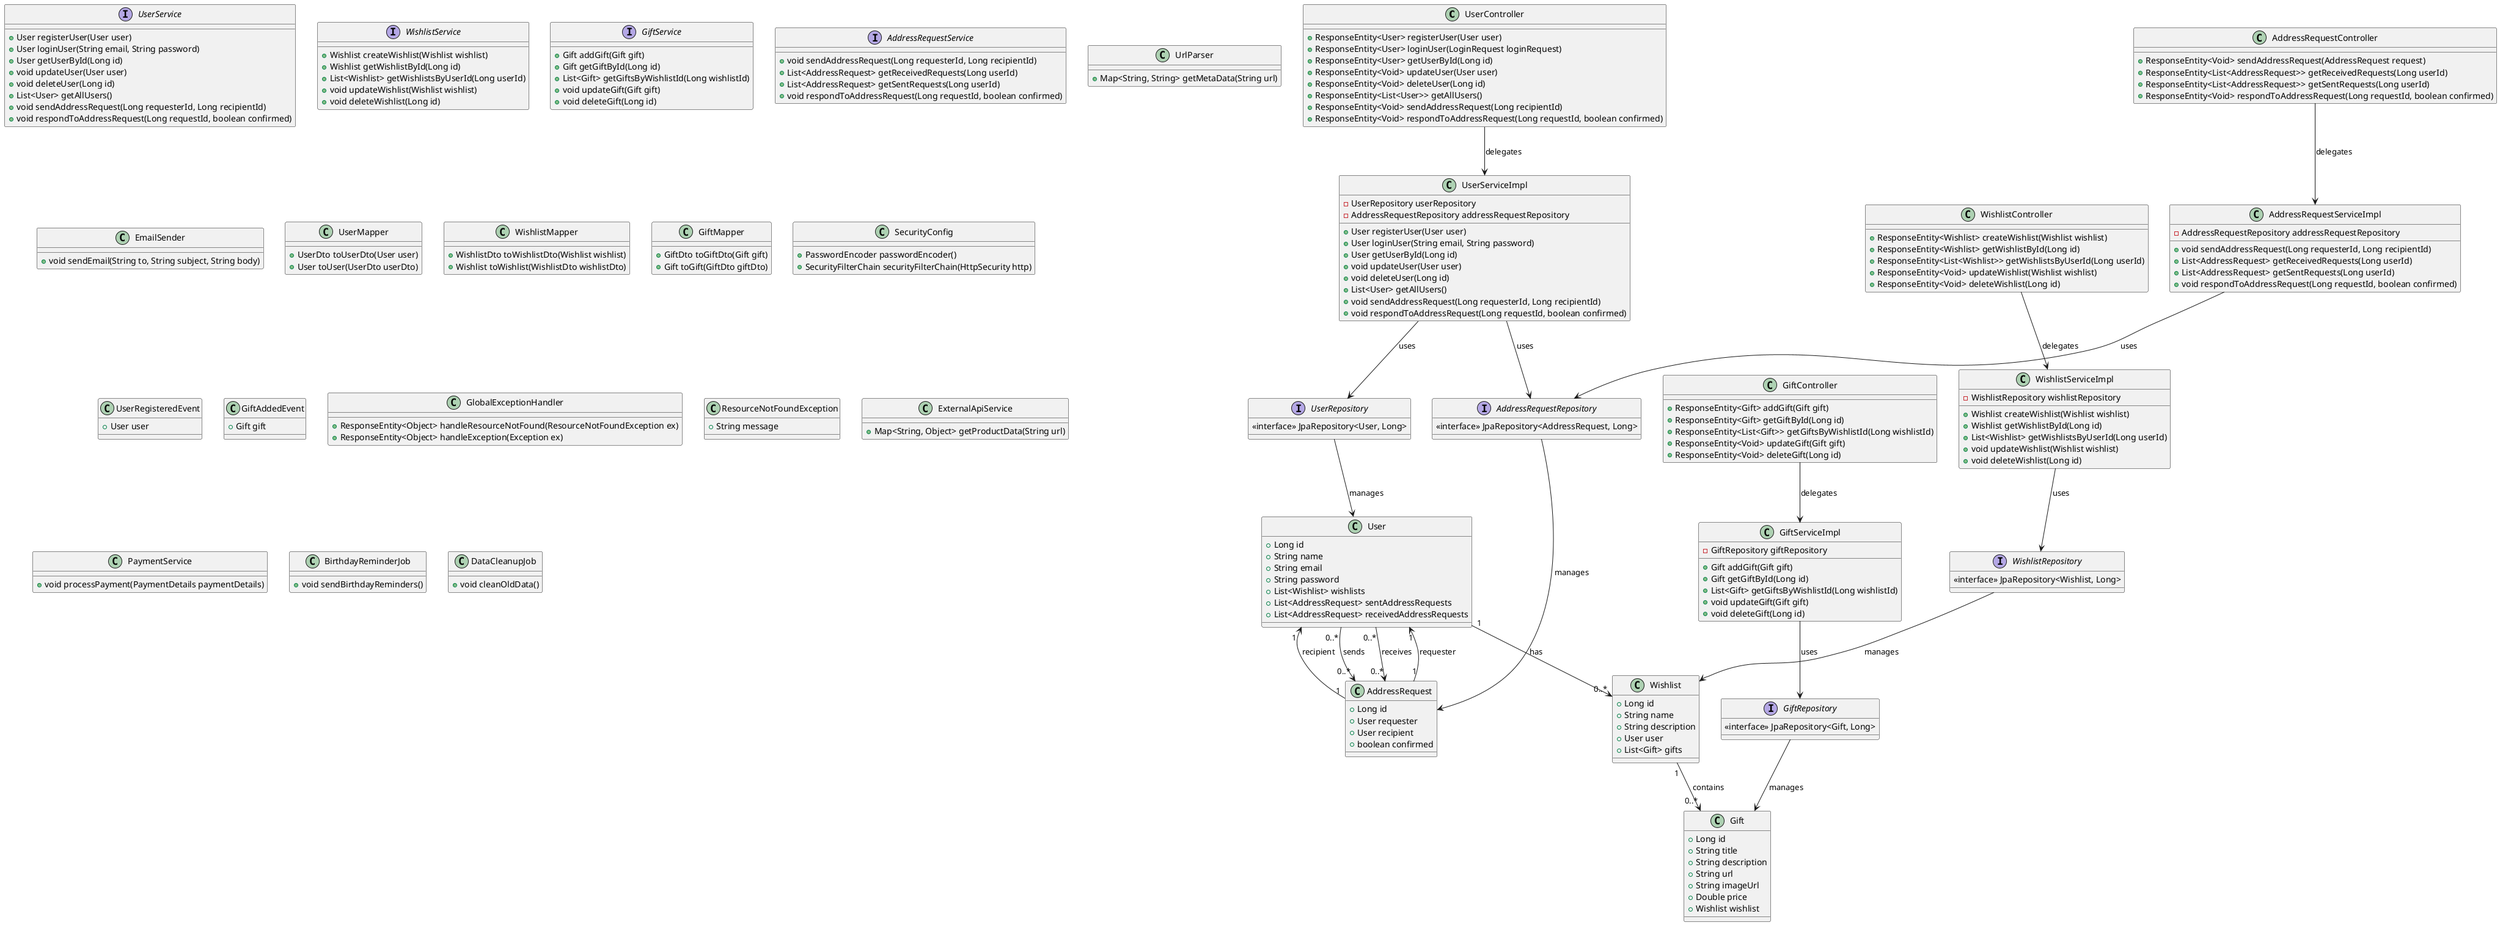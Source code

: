 @startuml

class UserController {
    + ResponseEntity<User> registerUser(User user)
    + ResponseEntity<User> loginUser(LoginRequest loginRequest)
    + ResponseEntity<User> getUserById(Long id)
    + ResponseEntity<Void> updateUser(User user)
    + ResponseEntity<Void> deleteUser(Long id)
    + ResponseEntity<List<User>> getAllUsers()
    + ResponseEntity<Void> sendAddressRequest(Long recipientId)
    + ResponseEntity<Void> respondToAddressRequest(Long requestId, boolean confirmed)
}

class WishlistController {
    + ResponseEntity<Wishlist> createWishlist(Wishlist wishlist)
    + ResponseEntity<Wishlist> getWishlistById(Long id)
    + ResponseEntity<List<Wishlist>> getWishlistsByUserId(Long userId)
    + ResponseEntity<Void> updateWishlist(Wishlist wishlist)
    + ResponseEntity<Void> deleteWishlist(Long id)
}

class GiftController {
    + ResponseEntity<Gift> addGift(Gift gift)
    + ResponseEntity<Gift> getGiftById(Long id)
    + ResponseEntity<List<Gift>> getGiftsByWishlistId(Long wishlistId)
    + ResponseEntity<Void> updateGift(Gift gift)
    + ResponseEntity<Void> deleteGift(Long id)
}

class AddressRequestController {
    + ResponseEntity<Void> sendAddressRequest(AddressRequest request)
    + ResponseEntity<List<AddressRequest>> getReceivedRequests(Long userId)
    + ResponseEntity<List<AddressRequest>> getSentRequests(Long userId)
    + ResponseEntity<Void> respondToAddressRequest(Long requestId, boolean confirmed)
}

interface UserService {
    + User registerUser(User user)
    + User loginUser(String email, String password)
    + User getUserById(Long id)
    + void updateUser(User user)
    + void deleteUser(Long id)
    + List<User> getAllUsers()
    + void sendAddressRequest(Long requesterId, Long recipientId)
    + void respondToAddressRequest(Long requestId, boolean confirmed)
}

class UserServiceImpl {
    - UserRepository userRepository
    - AddressRequestRepository addressRequestRepository
    + User registerUser(User user)
    + User loginUser(String email, String password)
    + User getUserById(Long id)
    + void updateUser(User user)
    + void deleteUser(Long id)
    + List<User> getAllUsers()
    + void sendAddressRequest(Long requesterId, Long recipientId)
    + void respondToAddressRequest(Long requestId, boolean confirmed)
}

interface WishlistService {
    + Wishlist createWishlist(Wishlist wishlist)
    + Wishlist getWishlistById(Long id)
    + List<Wishlist> getWishlistsByUserId(Long userId)
    + void updateWishlist(Wishlist wishlist)
    + void deleteWishlist(Long id)
}

class WishlistServiceImpl {
    - WishlistRepository wishlistRepository
    + Wishlist createWishlist(Wishlist wishlist)
    + Wishlist getWishlistById(Long id)
    + List<Wishlist> getWishlistsByUserId(Long userId)
    + void updateWishlist(Wishlist wishlist)
    + void deleteWishlist(Long id)
}

interface GiftService {
    + Gift addGift(Gift gift)
    + Gift getGiftById(Long id)
    + List<Gift> getGiftsByWishlistId(Long wishlistId)
    + void updateGift(Gift gift)
    + void deleteGift(Long id)
}

class GiftServiceImpl {
    - GiftRepository giftRepository
    + Gift addGift(Gift gift)
    + Gift getGiftById(Long id)
    + List<Gift> getGiftsByWishlistId(Long wishlistId)
    + void updateGift(Gift gift)
    + void deleteGift(Long id)
}

interface AddressRequestService {
    + void sendAddressRequest(Long requesterId, Long recipientId)
    + List<AddressRequest> getReceivedRequests(Long userId)
    + List<AddressRequest> getSentRequests(Long userId)
    + void respondToAddressRequest(Long requestId, boolean confirmed)
}

class AddressRequestServiceImpl {
    - AddressRequestRepository addressRequestRepository
    + void sendAddressRequest(Long requesterId, Long recipientId)
    + List<AddressRequest> getReceivedRequests(Long userId)
    + List<AddressRequest> getSentRequests(Long userId)
    + void respondToAddressRequest(Long requestId, boolean confirmed)
}

class User {
    + Long id
    + String name
    + String email
    + String password
    + List<Wishlist> wishlists
    + List<AddressRequest> sentAddressRequests
    + List<AddressRequest> receivedAddressRequests
}

class Wishlist {
    + Long id
    + String name
    + String description
    + User user
    + List<Gift> gifts
}

class Gift {
    + Long id
    + String title
    + String description
    + String url
    + String imageUrl
    + Double price
    + Wishlist wishlist
}

class AddressRequest {
    + Long id
    + User requester
    + User recipient
    + boolean confirmed
}

interface UserRepository {
    <<interface>> JpaRepository<User, Long>
}

interface WishlistRepository {
    <<interface>> JpaRepository<Wishlist, Long>
}

interface GiftRepository {
    <<interface>> JpaRepository<Gift, Long>
}

interface AddressRequestRepository {
    <<interface>> JpaRepository<AddressRequest, Long>
}

class UrlParser {
    + Map<String, String> getMetaData(String url)
}

class EmailSender {
    + void sendEmail(String to, String subject, String body)
}

class UserMapper {
    + UserDto toUserDto(User user)
    + User toUser(UserDto userDto)
}

class WishlistMapper {
    + WishlistDto toWishlistDto(Wishlist wishlist)
    + Wishlist toWishlist(WishlistDto wishlistDto)
}

class GiftMapper {
    + GiftDto toGiftDto(Gift gift)
    + Gift toGift(GiftDto giftDto)
}

class SecurityConfig {
    + PasswordEncoder passwordEncoder()
    + SecurityFilterChain securityFilterChain(HttpSecurity http)
}

class UserRegisteredEvent {
    + User user
}

class GiftAddedEvent {
    + Gift gift
}

class GlobalExceptionHandler {
    + ResponseEntity<Object> handleResourceNotFound(ResourceNotFoundException ex)
    + ResponseEntity<Object> handleException(Exception ex)
}

class ResourceNotFoundException {
    + String message
}

class ExternalApiService {
    + Map<String, Object> getProductData(String url)
}

class PaymentService {
    + void processPayment(PaymentDetails paymentDetails)
}

class BirthdayReminderJob {
    + void sendBirthdayReminders()
}

class DataCleanupJob {
    + void cleanOldData()
}

' Relationships between classes
User "1" --> "0..*" Wishlist : "has"
Wishlist "1" --> "0..*" Gift : "contains"
User "0..*" --> "0..*" AddressRequest : "sends"
User "0..*" --> "0..*" AddressRequest : "receives"
AddressRequest "1" --> "1" User : "requester"
AddressRequest "1" --> "1" User : "recipient"

UserRepository --> User : "manages"
WishlistRepository --> Wishlist : "manages"
GiftRepository --> Gift : "manages"
AddressRequestRepository --> AddressRequest : "manages"

UserServiceImpl --> UserRepository : "uses"
UserServiceImpl --> AddressRequestRepository : "uses"
WishlistServiceImpl --> WishlistRepository : "uses"
GiftServiceImpl --> GiftRepository : "uses"
AddressRequestServiceImpl --> AddressRequestRepository : "uses"

UserController --> UserServiceImpl : "delegates"
WishlistController --> WishlistServiceImpl : "delegates"
GiftController --> GiftServiceImpl : "delegates"
AddressRequestController --> AddressRequestServiceImpl : "delegates"

@enduml
